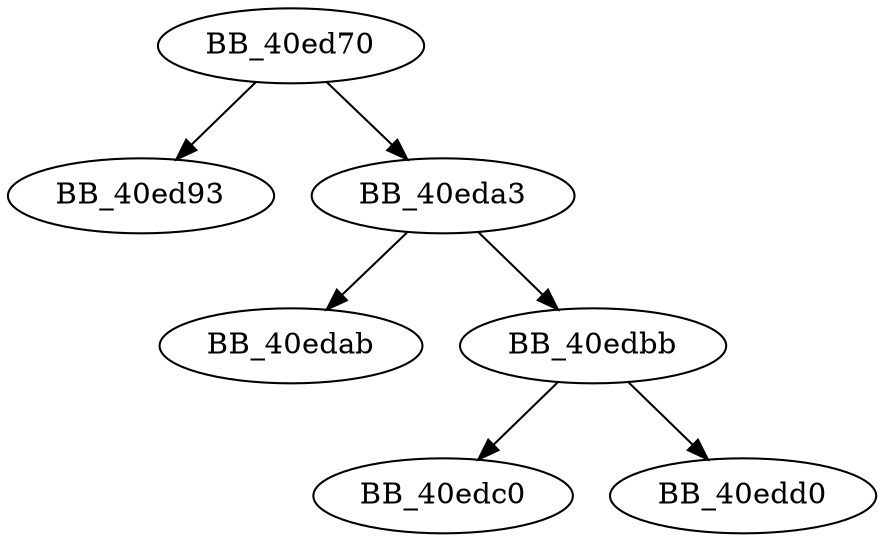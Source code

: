 DiGraph sub_40ED70{
BB_40ed70->BB_40ed93
BB_40ed70->BB_40eda3
BB_40eda3->BB_40edab
BB_40eda3->BB_40edbb
BB_40edbb->BB_40edc0
BB_40edbb->BB_40edd0
}
